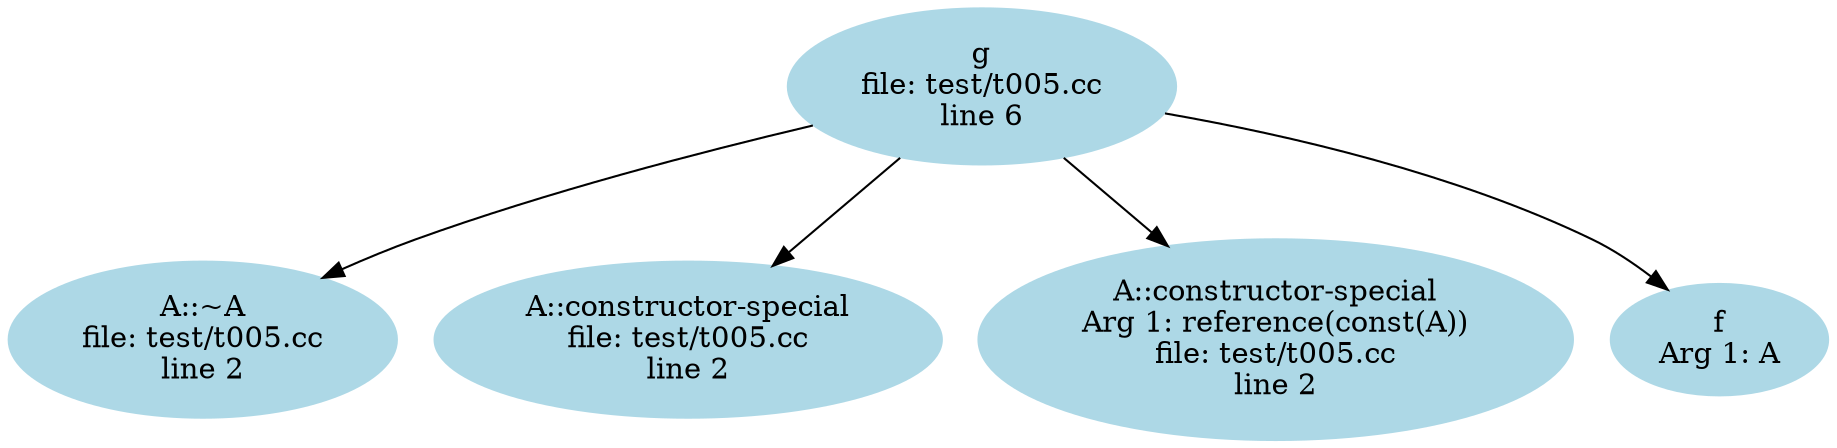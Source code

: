 digraph "CFG" {
    node [ color = "lightblue", style = filled ];
    edge [ arrowtail=odot ];
    "1" [pos="91,-150", label="A::~A\nfile: test/t005.cc\nline 2"];
    "2" [pos="291,-150", label="A::constructor-special\nfile: test/t005.cc\nline 2"];
    "3" [pos="527,-150", label="A::constructor-special\nArg 1: reference(const(A))\nfile: test/t005.cc\nline 2"];
    "4" [pos="700,-150", label="f\nArg 1: A"];
    "0" [pos="373,0", label="g\nfile: test/t005.cc\nline 6"];
    "0" -> "1";
    "0" -> "2";
    "0" -> "3";
    "0" -> "4";
}
